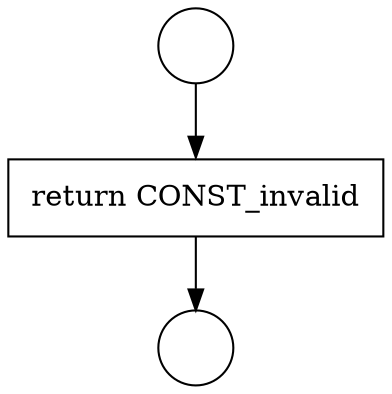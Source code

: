 digraph {
  node4650 [shape=circle label=" " color="black" fillcolor="white" style=filled]
  node4652 [shape=none, margin=0, label=<<font color="black">
    <table border="0" cellborder="1" cellspacing="0" cellpadding="10">
      <tr><td align="left">return CONST_invalid</td></tr>
    </table>
  </font>> color="black" fillcolor="white" style=filled]
  node4651 [shape=circle label=" " color="black" fillcolor="white" style=filled]
  node4650 -> node4652 [ color="black"]
  node4652 -> node4651 [ color="black"]
}
